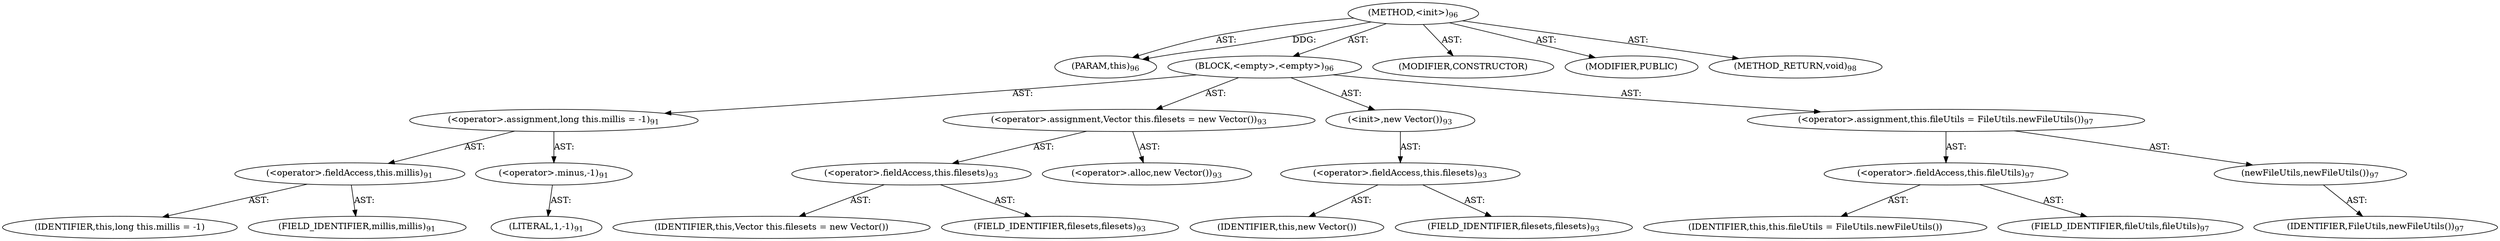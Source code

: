 digraph "&lt;init&gt;" {  
"111669149696" [label = <(METHOD,&lt;init&gt;)<SUB>96</SUB>> ]
"115964116997" [label = <(PARAM,this)<SUB>96</SUB>> ]
"25769803776" [label = <(BLOCK,&lt;empty&gt;,&lt;empty&gt;)<SUB>96</SUB>> ]
"30064771072" [label = <(&lt;operator&gt;.assignment,long this.millis = -1)<SUB>91</SUB>> ]
"30064771073" [label = <(&lt;operator&gt;.fieldAccess,this.millis)<SUB>91</SUB>> ]
"68719476751" [label = <(IDENTIFIER,this,long this.millis = -1)> ]
"55834574848" [label = <(FIELD_IDENTIFIER,millis,millis)<SUB>91</SUB>> ]
"30064771074" [label = <(&lt;operator&gt;.minus,-1)<SUB>91</SUB>> ]
"90194313216" [label = <(LITERAL,1,-1)<SUB>91</SUB>> ]
"30064771075" [label = <(&lt;operator&gt;.assignment,Vector this.filesets = new Vector())<SUB>93</SUB>> ]
"30064771076" [label = <(&lt;operator&gt;.fieldAccess,this.filesets)<SUB>93</SUB>> ]
"68719476752" [label = <(IDENTIFIER,this,Vector this.filesets = new Vector())> ]
"55834574849" [label = <(FIELD_IDENTIFIER,filesets,filesets)<SUB>93</SUB>> ]
"30064771077" [label = <(&lt;operator&gt;.alloc,new Vector())<SUB>93</SUB>> ]
"30064771078" [label = <(&lt;init&gt;,new Vector())<SUB>93</SUB>> ]
"30064771079" [label = <(&lt;operator&gt;.fieldAccess,this.filesets)<SUB>93</SUB>> ]
"68719476753" [label = <(IDENTIFIER,this,new Vector())> ]
"55834574850" [label = <(FIELD_IDENTIFIER,filesets,filesets)<SUB>93</SUB>> ]
"30064771080" [label = <(&lt;operator&gt;.assignment,this.fileUtils = FileUtils.newFileUtils())<SUB>97</SUB>> ]
"30064771081" [label = <(&lt;operator&gt;.fieldAccess,this.fileUtils)<SUB>97</SUB>> ]
"68719476754" [label = <(IDENTIFIER,this,this.fileUtils = FileUtils.newFileUtils())> ]
"55834574851" [label = <(FIELD_IDENTIFIER,fileUtils,fileUtils)<SUB>97</SUB>> ]
"30064771082" [label = <(newFileUtils,newFileUtils())<SUB>97</SUB>> ]
"68719476755" [label = <(IDENTIFIER,FileUtils,newFileUtils())<SUB>97</SUB>> ]
"133143986181" [label = <(MODIFIER,CONSTRUCTOR)> ]
"133143986182" [label = <(MODIFIER,PUBLIC)> ]
"128849018880" [label = <(METHOD_RETURN,void)<SUB>98</SUB>> ]
  "111669149696" -> "115964116997"  [ label = "AST: "] 
  "111669149696" -> "25769803776"  [ label = "AST: "] 
  "111669149696" -> "133143986181"  [ label = "AST: "] 
  "111669149696" -> "133143986182"  [ label = "AST: "] 
  "111669149696" -> "128849018880"  [ label = "AST: "] 
  "25769803776" -> "30064771072"  [ label = "AST: "] 
  "25769803776" -> "30064771075"  [ label = "AST: "] 
  "25769803776" -> "30064771078"  [ label = "AST: "] 
  "25769803776" -> "30064771080"  [ label = "AST: "] 
  "30064771072" -> "30064771073"  [ label = "AST: "] 
  "30064771072" -> "30064771074"  [ label = "AST: "] 
  "30064771073" -> "68719476751"  [ label = "AST: "] 
  "30064771073" -> "55834574848"  [ label = "AST: "] 
  "30064771074" -> "90194313216"  [ label = "AST: "] 
  "30064771075" -> "30064771076"  [ label = "AST: "] 
  "30064771075" -> "30064771077"  [ label = "AST: "] 
  "30064771076" -> "68719476752"  [ label = "AST: "] 
  "30064771076" -> "55834574849"  [ label = "AST: "] 
  "30064771078" -> "30064771079"  [ label = "AST: "] 
  "30064771079" -> "68719476753"  [ label = "AST: "] 
  "30064771079" -> "55834574850"  [ label = "AST: "] 
  "30064771080" -> "30064771081"  [ label = "AST: "] 
  "30064771080" -> "30064771082"  [ label = "AST: "] 
  "30064771081" -> "68719476754"  [ label = "AST: "] 
  "30064771081" -> "55834574851"  [ label = "AST: "] 
  "30064771082" -> "68719476755"  [ label = "AST: "] 
  "111669149696" -> "115964116997"  [ label = "DDG: "] 
}
